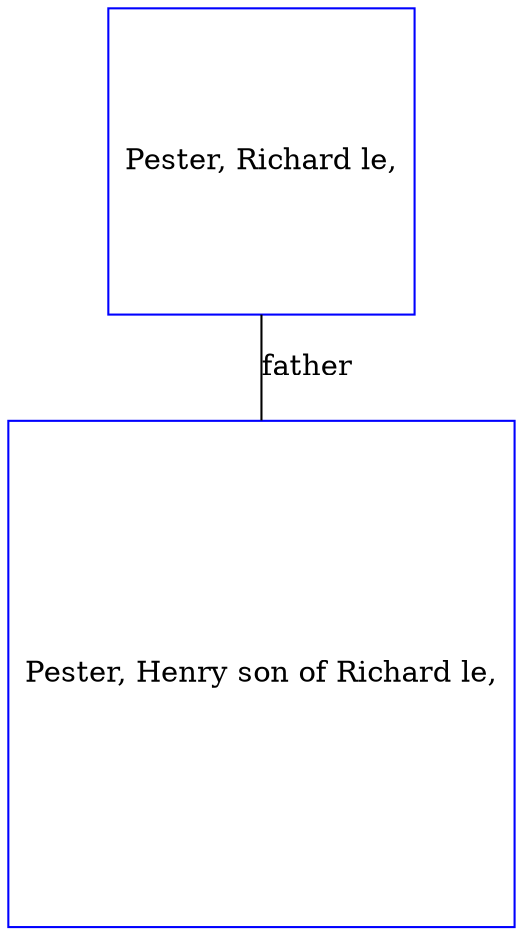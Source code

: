 digraph D {
    edge [dir=none];    node [shape=box];    "009682"   [label="Pester, Richard le,", shape=box, regular=1, color="blue"] ;
"009681"   [label="Pester, Henry son of Richard le,", shape=box, regular=1, color="blue"] ;
009682->009681 [label="father",arrowsize=0.0]; 
}